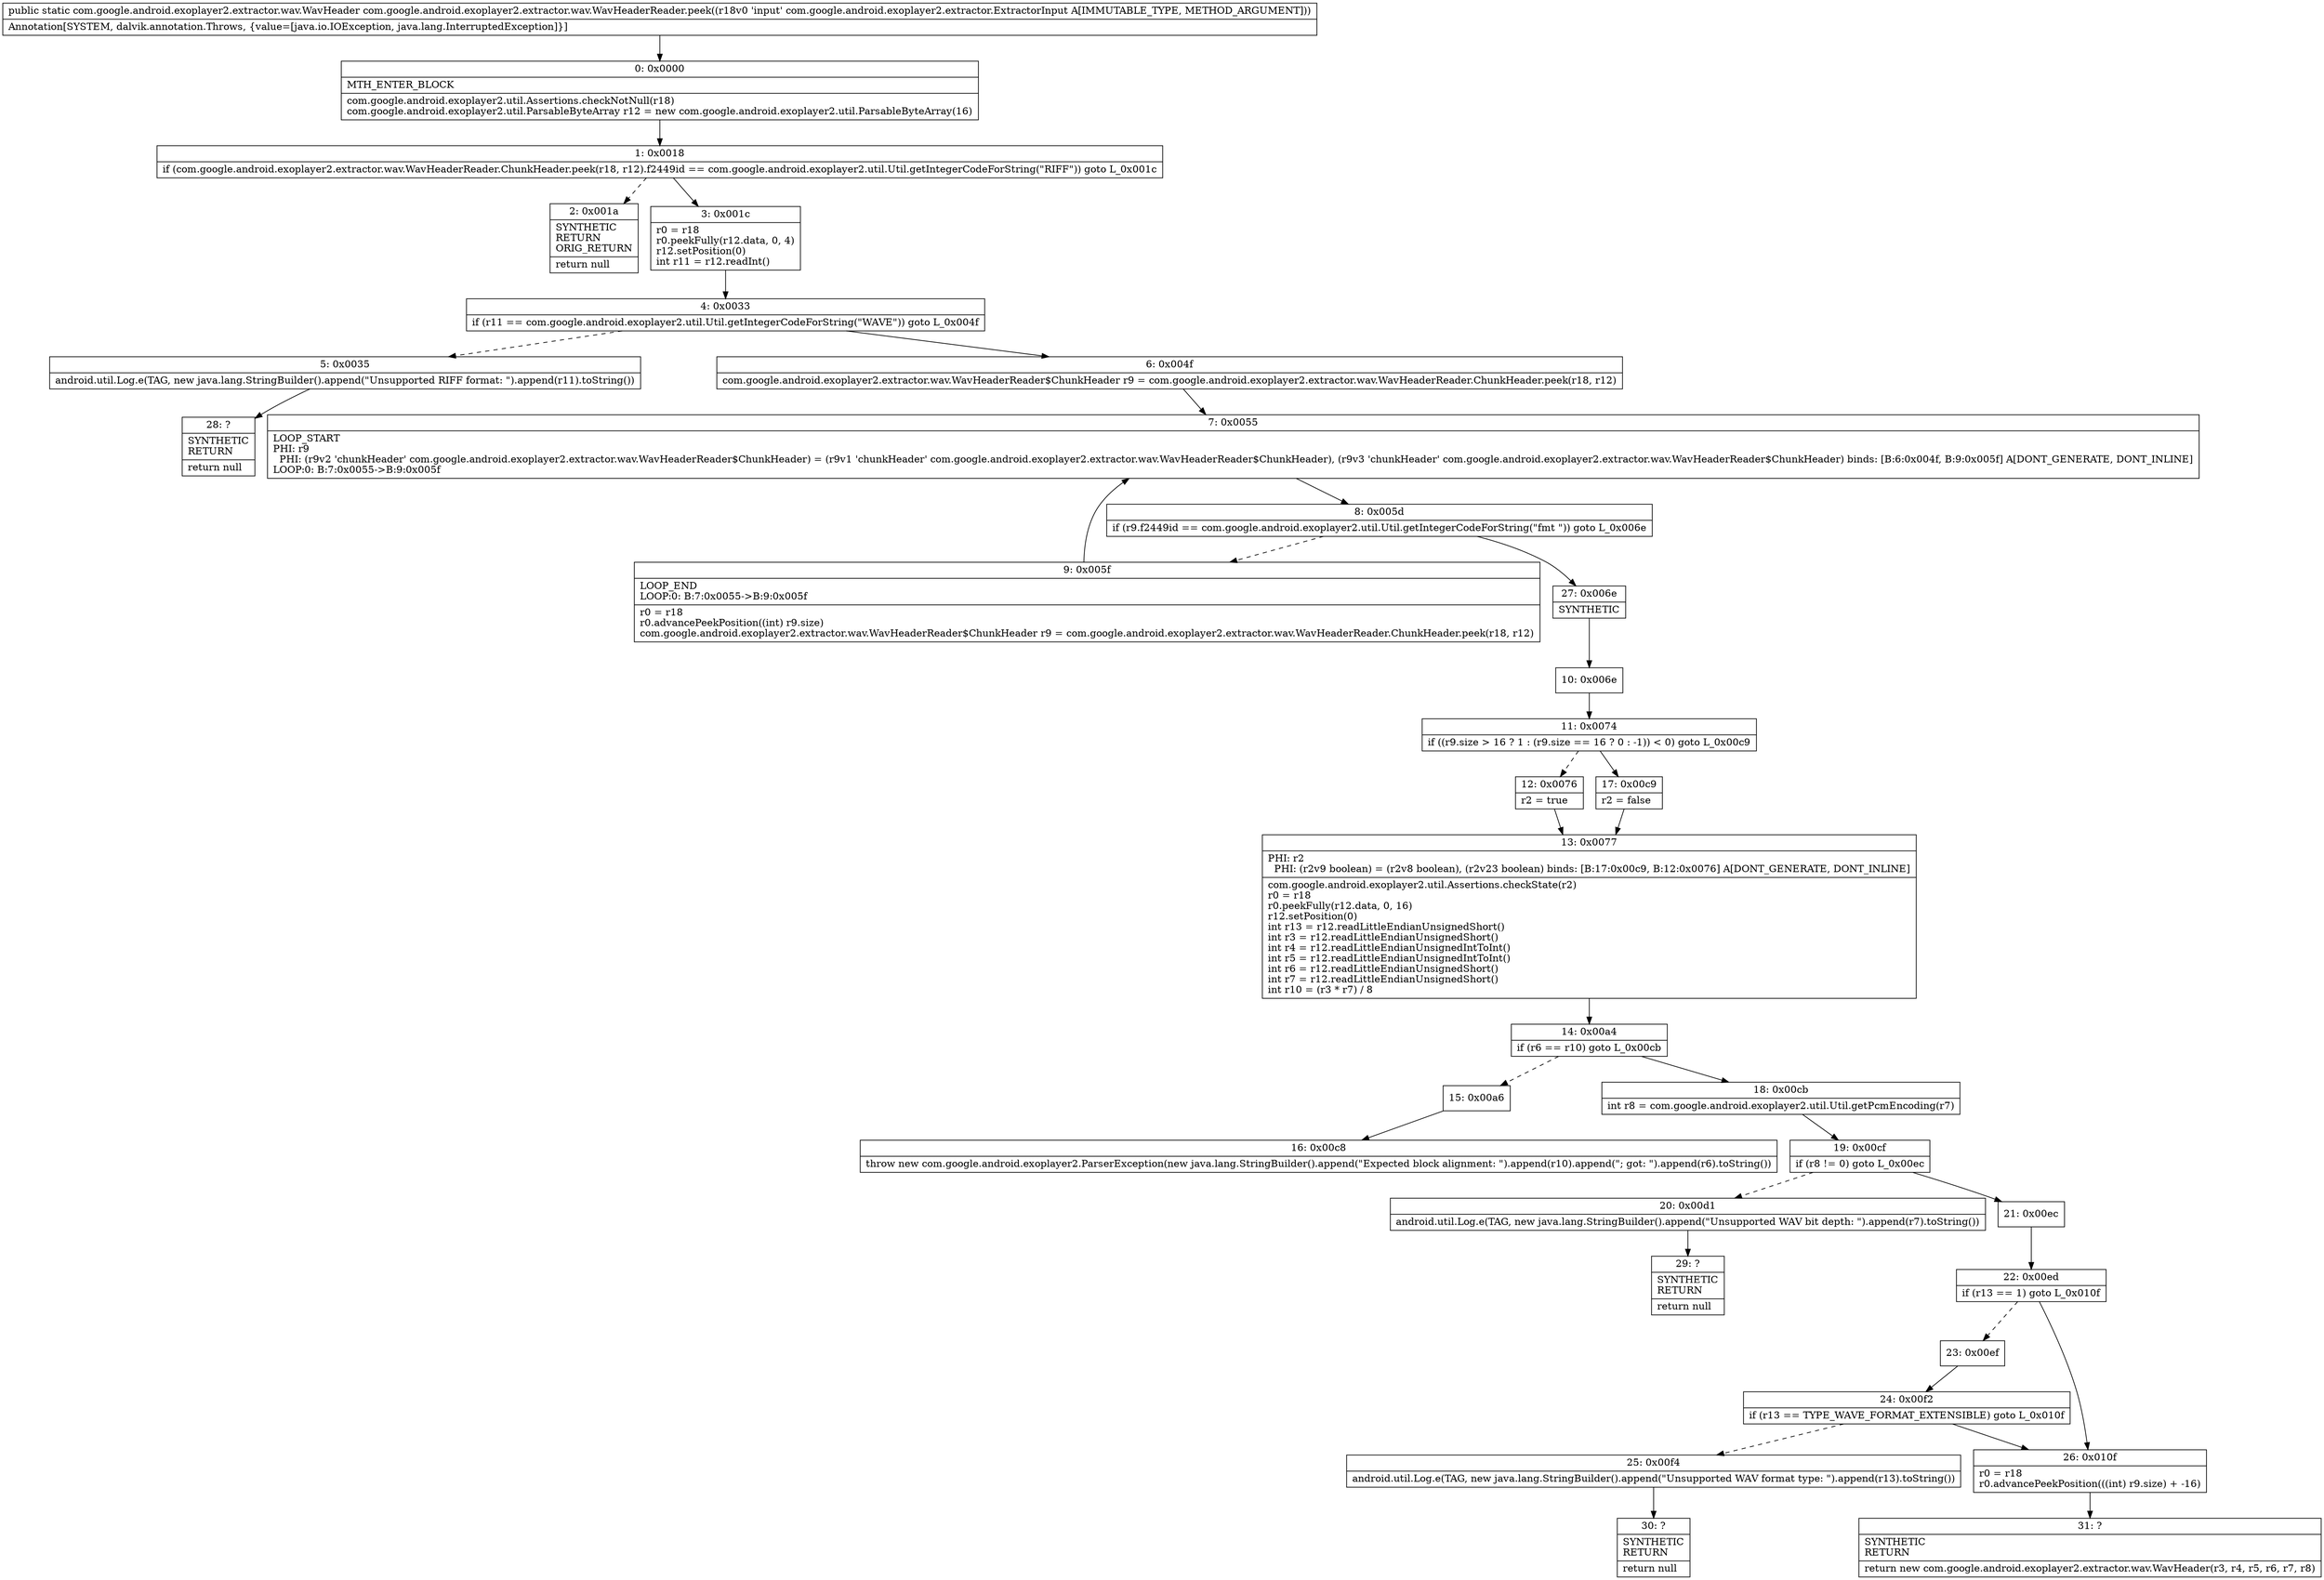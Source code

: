 digraph "CFG forcom.google.android.exoplayer2.extractor.wav.WavHeaderReader.peek(Lcom\/google\/android\/exoplayer2\/extractor\/ExtractorInput;)Lcom\/google\/android\/exoplayer2\/extractor\/wav\/WavHeader;" {
Node_0 [shape=record,label="{0\:\ 0x0000|MTH_ENTER_BLOCK\l|com.google.android.exoplayer2.util.Assertions.checkNotNull(r18)\lcom.google.android.exoplayer2.util.ParsableByteArray r12 = new com.google.android.exoplayer2.util.ParsableByteArray(16)\l}"];
Node_1 [shape=record,label="{1\:\ 0x0018|if (com.google.android.exoplayer2.extractor.wav.WavHeaderReader.ChunkHeader.peek(r18, r12).f2449id == com.google.android.exoplayer2.util.Util.getIntegerCodeForString(\"RIFF\")) goto L_0x001c\l}"];
Node_2 [shape=record,label="{2\:\ 0x001a|SYNTHETIC\lRETURN\lORIG_RETURN\l|return null\l}"];
Node_3 [shape=record,label="{3\:\ 0x001c|r0 = r18\lr0.peekFully(r12.data, 0, 4)\lr12.setPosition(0)\lint r11 = r12.readInt()\l}"];
Node_4 [shape=record,label="{4\:\ 0x0033|if (r11 == com.google.android.exoplayer2.util.Util.getIntegerCodeForString(\"WAVE\")) goto L_0x004f\l}"];
Node_5 [shape=record,label="{5\:\ 0x0035|android.util.Log.e(TAG, new java.lang.StringBuilder().append(\"Unsupported RIFF format: \").append(r11).toString())\l}"];
Node_6 [shape=record,label="{6\:\ 0x004f|com.google.android.exoplayer2.extractor.wav.WavHeaderReader$ChunkHeader r9 = com.google.android.exoplayer2.extractor.wav.WavHeaderReader.ChunkHeader.peek(r18, r12)\l}"];
Node_7 [shape=record,label="{7\:\ 0x0055|LOOP_START\lPHI: r9 \l  PHI: (r9v2 'chunkHeader' com.google.android.exoplayer2.extractor.wav.WavHeaderReader$ChunkHeader) = (r9v1 'chunkHeader' com.google.android.exoplayer2.extractor.wav.WavHeaderReader$ChunkHeader), (r9v3 'chunkHeader' com.google.android.exoplayer2.extractor.wav.WavHeaderReader$ChunkHeader) binds: [B:6:0x004f, B:9:0x005f] A[DONT_GENERATE, DONT_INLINE]\lLOOP:0: B:7:0x0055\-\>B:9:0x005f\l}"];
Node_8 [shape=record,label="{8\:\ 0x005d|if (r9.f2449id == com.google.android.exoplayer2.util.Util.getIntegerCodeForString(\"fmt \")) goto L_0x006e\l}"];
Node_9 [shape=record,label="{9\:\ 0x005f|LOOP_END\lLOOP:0: B:7:0x0055\-\>B:9:0x005f\l|r0 = r18\lr0.advancePeekPosition((int) r9.size)\lcom.google.android.exoplayer2.extractor.wav.WavHeaderReader$ChunkHeader r9 = com.google.android.exoplayer2.extractor.wav.WavHeaderReader.ChunkHeader.peek(r18, r12)\l}"];
Node_10 [shape=record,label="{10\:\ 0x006e}"];
Node_11 [shape=record,label="{11\:\ 0x0074|if ((r9.size \> 16 ? 1 : (r9.size == 16 ? 0 : \-1)) \< 0) goto L_0x00c9\l}"];
Node_12 [shape=record,label="{12\:\ 0x0076|r2 = true\l}"];
Node_13 [shape=record,label="{13\:\ 0x0077|PHI: r2 \l  PHI: (r2v9 boolean) = (r2v8 boolean), (r2v23 boolean) binds: [B:17:0x00c9, B:12:0x0076] A[DONT_GENERATE, DONT_INLINE]\l|com.google.android.exoplayer2.util.Assertions.checkState(r2)\lr0 = r18\lr0.peekFully(r12.data, 0, 16)\lr12.setPosition(0)\lint r13 = r12.readLittleEndianUnsignedShort()\lint r3 = r12.readLittleEndianUnsignedShort()\lint r4 = r12.readLittleEndianUnsignedIntToInt()\lint r5 = r12.readLittleEndianUnsignedIntToInt()\lint r6 = r12.readLittleEndianUnsignedShort()\lint r7 = r12.readLittleEndianUnsignedShort()\lint r10 = (r3 * r7) \/ 8\l}"];
Node_14 [shape=record,label="{14\:\ 0x00a4|if (r6 == r10) goto L_0x00cb\l}"];
Node_15 [shape=record,label="{15\:\ 0x00a6}"];
Node_16 [shape=record,label="{16\:\ 0x00c8|throw new com.google.android.exoplayer2.ParserException(new java.lang.StringBuilder().append(\"Expected block alignment: \").append(r10).append(\"; got: \").append(r6).toString())\l}"];
Node_17 [shape=record,label="{17\:\ 0x00c9|r2 = false\l}"];
Node_18 [shape=record,label="{18\:\ 0x00cb|int r8 = com.google.android.exoplayer2.util.Util.getPcmEncoding(r7)\l}"];
Node_19 [shape=record,label="{19\:\ 0x00cf|if (r8 != 0) goto L_0x00ec\l}"];
Node_20 [shape=record,label="{20\:\ 0x00d1|android.util.Log.e(TAG, new java.lang.StringBuilder().append(\"Unsupported WAV bit depth: \").append(r7).toString())\l}"];
Node_21 [shape=record,label="{21\:\ 0x00ec}"];
Node_22 [shape=record,label="{22\:\ 0x00ed|if (r13 == 1) goto L_0x010f\l}"];
Node_23 [shape=record,label="{23\:\ 0x00ef}"];
Node_24 [shape=record,label="{24\:\ 0x00f2|if (r13 == TYPE_WAVE_FORMAT_EXTENSIBLE) goto L_0x010f\l}"];
Node_25 [shape=record,label="{25\:\ 0x00f4|android.util.Log.e(TAG, new java.lang.StringBuilder().append(\"Unsupported WAV format type: \").append(r13).toString())\l}"];
Node_26 [shape=record,label="{26\:\ 0x010f|r0 = r18\lr0.advancePeekPosition(((int) r9.size) + \-16)\l}"];
Node_27 [shape=record,label="{27\:\ 0x006e|SYNTHETIC\l}"];
Node_28 [shape=record,label="{28\:\ ?|SYNTHETIC\lRETURN\l|return null\l}"];
Node_29 [shape=record,label="{29\:\ ?|SYNTHETIC\lRETURN\l|return null\l}"];
Node_30 [shape=record,label="{30\:\ ?|SYNTHETIC\lRETURN\l|return null\l}"];
Node_31 [shape=record,label="{31\:\ ?|SYNTHETIC\lRETURN\l|return new com.google.android.exoplayer2.extractor.wav.WavHeader(r3, r4, r5, r6, r7, r8)\l}"];
MethodNode[shape=record,label="{public static com.google.android.exoplayer2.extractor.wav.WavHeader com.google.android.exoplayer2.extractor.wav.WavHeaderReader.peek((r18v0 'input' com.google.android.exoplayer2.extractor.ExtractorInput A[IMMUTABLE_TYPE, METHOD_ARGUMENT]))  | Annotation[SYSTEM, dalvik.annotation.Throws, \{value=[java.io.IOException, java.lang.InterruptedException]\}]\l}"];
MethodNode -> Node_0;
Node_0 -> Node_1;
Node_1 -> Node_2[style=dashed];
Node_1 -> Node_3;
Node_3 -> Node_4;
Node_4 -> Node_5[style=dashed];
Node_4 -> Node_6;
Node_5 -> Node_28;
Node_6 -> Node_7;
Node_7 -> Node_8;
Node_8 -> Node_9[style=dashed];
Node_8 -> Node_27;
Node_9 -> Node_7;
Node_10 -> Node_11;
Node_11 -> Node_12[style=dashed];
Node_11 -> Node_17;
Node_12 -> Node_13;
Node_13 -> Node_14;
Node_14 -> Node_15[style=dashed];
Node_14 -> Node_18;
Node_15 -> Node_16;
Node_17 -> Node_13;
Node_18 -> Node_19;
Node_19 -> Node_20[style=dashed];
Node_19 -> Node_21;
Node_20 -> Node_29;
Node_21 -> Node_22;
Node_22 -> Node_23[style=dashed];
Node_22 -> Node_26;
Node_23 -> Node_24;
Node_24 -> Node_25[style=dashed];
Node_24 -> Node_26;
Node_25 -> Node_30;
Node_26 -> Node_31;
Node_27 -> Node_10;
}

